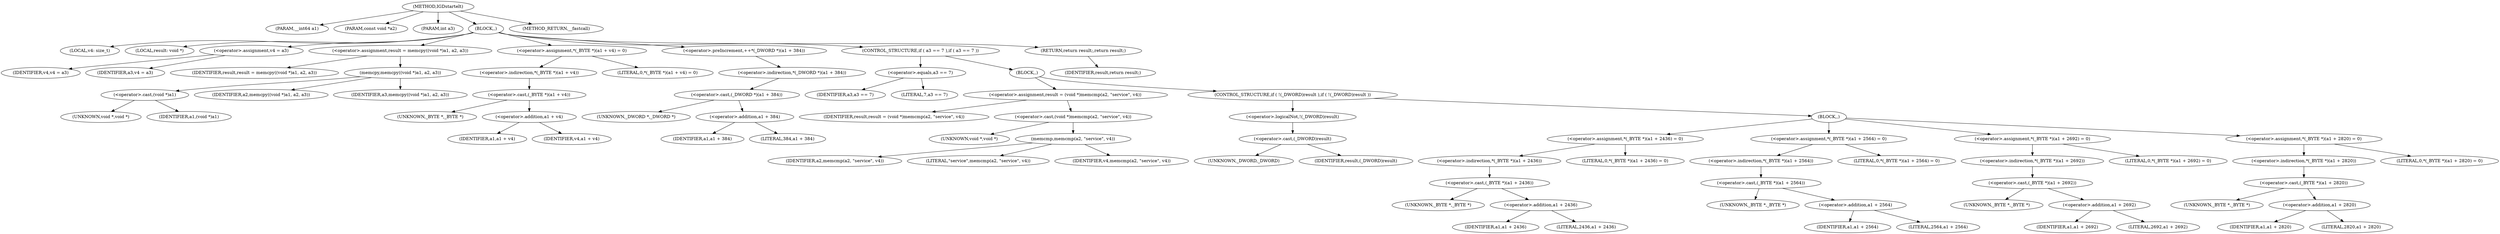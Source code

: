 digraph IGDstartelt {  
"1000103" [label = "(METHOD,IGDstartelt)" ]
"1000104" [label = "(PARAM,__int64 a1)" ]
"1000105" [label = "(PARAM,const void *a2)" ]
"1000106" [label = "(PARAM,int a3)" ]
"1000107" [label = "(BLOCK,,)" ]
"1000108" [label = "(LOCAL,v4: size_t)" ]
"1000109" [label = "(LOCAL,result: void *)" ]
"1000110" [label = "(<operator>.assignment,v4 = a3)" ]
"1000111" [label = "(IDENTIFIER,v4,v4 = a3)" ]
"1000112" [label = "(IDENTIFIER,a3,v4 = a3)" ]
"1000113" [label = "(<operator>.assignment,result = memcpy((void *)a1, a2, a3))" ]
"1000114" [label = "(IDENTIFIER,result,result = memcpy((void *)a1, a2, a3))" ]
"1000115" [label = "(memcpy,memcpy((void *)a1, a2, a3))" ]
"1000116" [label = "(<operator>.cast,(void *)a1)" ]
"1000117" [label = "(UNKNOWN,void *,void *)" ]
"1000118" [label = "(IDENTIFIER,a1,(void *)a1)" ]
"1000119" [label = "(IDENTIFIER,a2,memcpy((void *)a1, a2, a3))" ]
"1000120" [label = "(IDENTIFIER,a3,memcpy((void *)a1, a2, a3))" ]
"1000121" [label = "(<operator>.assignment,*(_BYTE *)(a1 + v4) = 0)" ]
"1000122" [label = "(<operator>.indirection,*(_BYTE *)(a1 + v4))" ]
"1000123" [label = "(<operator>.cast,(_BYTE *)(a1 + v4))" ]
"1000124" [label = "(UNKNOWN,_BYTE *,_BYTE *)" ]
"1000125" [label = "(<operator>.addition,a1 + v4)" ]
"1000126" [label = "(IDENTIFIER,a1,a1 + v4)" ]
"1000127" [label = "(IDENTIFIER,v4,a1 + v4)" ]
"1000128" [label = "(LITERAL,0,*(_BYTE *)(a1 + v4) = 0)" ]
"1000129" [label = "(<operator>.preIncrement,++*(_DWORD *)(a1 + 384))" ]
"1000130" [label = "(<operator>.indirection,*(_DWORD *)(a1 + 384))" ]
"1000131" [label = "(<operator>.cast,(_DWORD *)(a1 + 384))" ]
"1000132" [label = "(UNKNOWN,_DWORD *,_DWORD *)" ]
"1000133" [label = "(<operator>.addition,a1 + 384)" ]
"1000134" [label = "(IDENTIFIER,a1,a1 + 384)" ]
"1000135" [label = "(LITERAL,384,a1 + 384)" ]
"1000136" [label = "(CONTROL_STRUCTURE,if ( a3 == 7 ),if ( a3 == 7 ))" ]
"1000137" [label = "(<operator>.equals,a3 == 7)" ]
"1000138" [label = "(IDENTIFIER,a3,a3 == 7)" ]
"1000139" [label = "(LITERAL,7,a3 == 7)" ]
"1000140" [label = "(BLOCK,,)" ]
"1000141" [label = "(<operator>.assignment,result = (void *)memcmp(a2, \"service\", v4))" ]
"1000142" [label = "(IDENTIFIER,result,result = (void *)memcmp(a2, \"service\", v4))" ]
"1000143" [label = "(<operator>.cast,(void *)memcmp(a2, \"service\", v4))" ]
"1000144" [label = "(UNKNOWN,void *,void *)" ]
"1000145" [label = "(memcmp,memcmp(a2, \"service\", v4))" ]
"1000146" [label = "(IDENTIFIER,a2,memcmp(a2, \"service\", v4))" ]
"1000147" [label = "(LITERAL,\"service\",memcmp(a2, \"service\", v4))" ]
"1000148" [label = "(IDENTIFIER,v4,memcmp(a2, \"service\", v4))" ]
"1000149" [label = "(CONTROL_STRUCTURE,if ( !(_DWORD)result ),if ( !(_DWORD)result ))" ]
"1000150" [label = "(<operator>.logicalNot,!(_DWORD)result)" ]
"1000151" [label = "(<operator>.cast,(_DWORD)result)" ]
"1000152" [label = "(UNKNOWN,_DWORD,_DWORD)" ]
"1000153" [label = "(IDENTIFIER,result,(_DWORD)result)" ]
"1000154" [label = "(BLOCK,,)" ]
"1000155" [label = "(<operator>.assignment,*(_BYTE *)(a1 + 2436) = 0)" ]
"1000156" [label = "(<operator>.indirection,*(_BYTE *)(a1 + 2436))" ]
"1000157" [label = "(<operator>.cast,(_BYTE *)(a1 + 2436))" ]
"1000158" [label = "(UNKNOWN,_BYTE *,_BYTE *)" ]
"1000159" [label = "(<operator>.addition,a1 + 2436)" ]
"1000160" [label = "(IDENTIFIER,a1,a1 + 2436)" ]
"1000161" [label = "(LITERAL,2436,a1 + 2436)" ]
"1000162" [label = "(LITERAL,0,*(_BYTE *)(a1 + 2436) = 0)" ]
"1000163" [label = "(<operator>.assignment,*(_BYTE *)(a1 + 2564) = 0)" ]
"1000164" [label = "(<operator>.indirection,*(_BYTE *)(a1 + 2564))" ]
"1000165" [label = "(<operator>.cast,(_BYTE *)(a1 + 2564))" ]
"1000166" [label = "(UNKNOWN,_BYTE *,_BYTE *)" ]
"1000167" [label = "(<operator>.addition,a1 + 2564)" ]
"1000168" [label = "(IDENTIFIER,a1,a1 + 2564)" ]
"1000169" [label = "(LITERAL,2564,a1 + 2564)" ]
"1000170" [label = "(LITERAL,0,*(_BYTE *)(a1 + 2564) = 0)" ]
"1000171" [label = "(<operator>.assignment,*(_BYTE *)(a1 + 2692) = 0)" ]
"1000172" [label = "(<operator>.indirection,*(_BYTE *)(a1 + 2692))" ]
"1000173" [label = "(<operator>.cast,(_BYTE *)(a1 + 2692))" ]
"1000174" [label = "(UNKNOWN,_BYTE *,_BYTE *)" ]
"1000175" [label = "(<operator>.addition,a1 + 2692)" ]
"1000176" [label = "(IDENTIFIER,a1,a1 + 2692)" ]
"1000177" [label = "(LITERAL,2692,a1 + 2692)" ]
"1000178" [label = "(LITERAL,0,*(_BYTE *)(a1 + 2692) = 0)" ]
"1000179" [label = "(<operator>.assignment,*(_BYTE *)(a1 + 2820) = 0)" ]
"1000180" [label = "(<operator>.indirection,*(_BYTE *)(a1 + 2820))" ]
"1000181" [label = "(<operator>.cast,(_BYTE *)(a1 + 2820))" ]
"1000182" [label = "(UNKNOWN,_BYTE *,_BYTE *)" ]
"1000183" [label = "(<operator>.addition,a1 + 2820)" ]
"1000184" [label = "(IDENTIFIER,a1,a1 + 2820)" ]
"1000185" [label = "(LITERAL,2820,a1 + 2820)" ]
"1000186" [label = "(LITERAL,0,*(_BYTE *)(a1 + 2820) = 0)" ]
"1000187" [label = "(RETURN,return result;,return result;)" ]
"1000188" [label = "(IDENTIFIER,result,return result;)" ]
"1000189" [label = "(METHOD_RETURN,__fastcall)" ]
  "1000103" -> "1000104" 
  "1000103" -> "1000105" 
  "1000103" -> "1000106" 
  "1000103" -> "1000107" 
  "1000103" -> "1000189" 
  "1000107" -> "1000108" 
  "1000107" -> "1000109" 
  "1000107" -> "1000110" 
  "1000107" -> "1000113" 
  "1000107" -> "1000121" 
  "1000107" -> "1000129" 
  "1000107" -> "1000136" 
  "1000107" -> "1000187" 
  "1000110" -> "1000111" 
  "1000110" -> "1000112" 
  "1000113" -> "1000114" 
  "1000113" -> "1000115" 
  "1000115" -> "1000116" 
  "1000115" -> "1000119" 
  "1000115" -> "1000120" 
  "1000116" -> "1000117" 
  "1000116" -> "1000118" 
  "1000121" -> "1000122" 
  "1000121" -> "1000128" 
  "1000122" -> "1000123" 
  "1000123" -> "1000124" 
  "1000123" -> "1000125" 
  "1000125" -> "1000126" 
  "1000125" -> "1000127" 
  "1000129" -> "1000130" 
  "1000130" -> "1000131" 
  "1000131" -> "1000132" 
  "1000131" -> "1000133" 
  "1000133" -> "1000134" 
  "1000133" -> "1000135" 
  "1000136" -> "1000137" 
  "1000136" -> "1000140" 
  "1000137" -> "1000138" 
  "1000137" -> "1000139" 
  "1000140" -> "1000141" 
  "1000140" -> "1000149" 
  "1000141" -> "1000142" 
  "1000141" -> "1000143" 
  "1000143" -> "1000144" 
  "1000143" -> "1000145" 
  "1000145" -> "1000146" 
  "1000145" -> "1000147" 
  "1000145" -> "1000148" 
  "1000149" -> "1000150" 
  "1000149" -> "1000154" 
  "1000150" -> "1000151" 
  "1000151" -> "1000152" 
  "1000151" -> "1000153" 
  "1000154" -> "1000155" 
  "1000154" -> "1000163" 
  "1000154" -> "1000171" 
  "1000154" -> "1000179" 
  "1000155" -> "1000156" 
  "1000155" -> "1000162" 
  "1000156" -> "1000157" 
  "1000157" -> "1000158" 
  "1000157" -> "1000159" 
  "1000159" -> "1000160" 
  "1000159" -> "1000161" 
  "1000163" -> "1000164" 
  "1000163" -> "1000170" 
  "1000164" -> "1000165" 
  "1000165" -> "1000166" 
  "1000165" -> "1000167" 
  "1000167" -> "1000168" 
  "1000167" -> "1000169" 
  "1000171" -> "1000172" 
  "1000171" -> "1000178" 
  "1000172" -> "1000173" 
  "1000173" -> "1000174" 
  "1000173" -> "1000175" 
  "1000175" -> "1000176" 
  "1000175" -> "1000177" 
  "1000179" -> "1000180" 
  "1000179" -> "1000186" 
  "1000180" -> "1000181" 
  "1000181" -> "1000182" 
  "1000181" -> "1000183" 
  "1000183" -> "1000184" 
  "1000183" -> "1000185" 
  "1000187" -> "1000188" 
}

